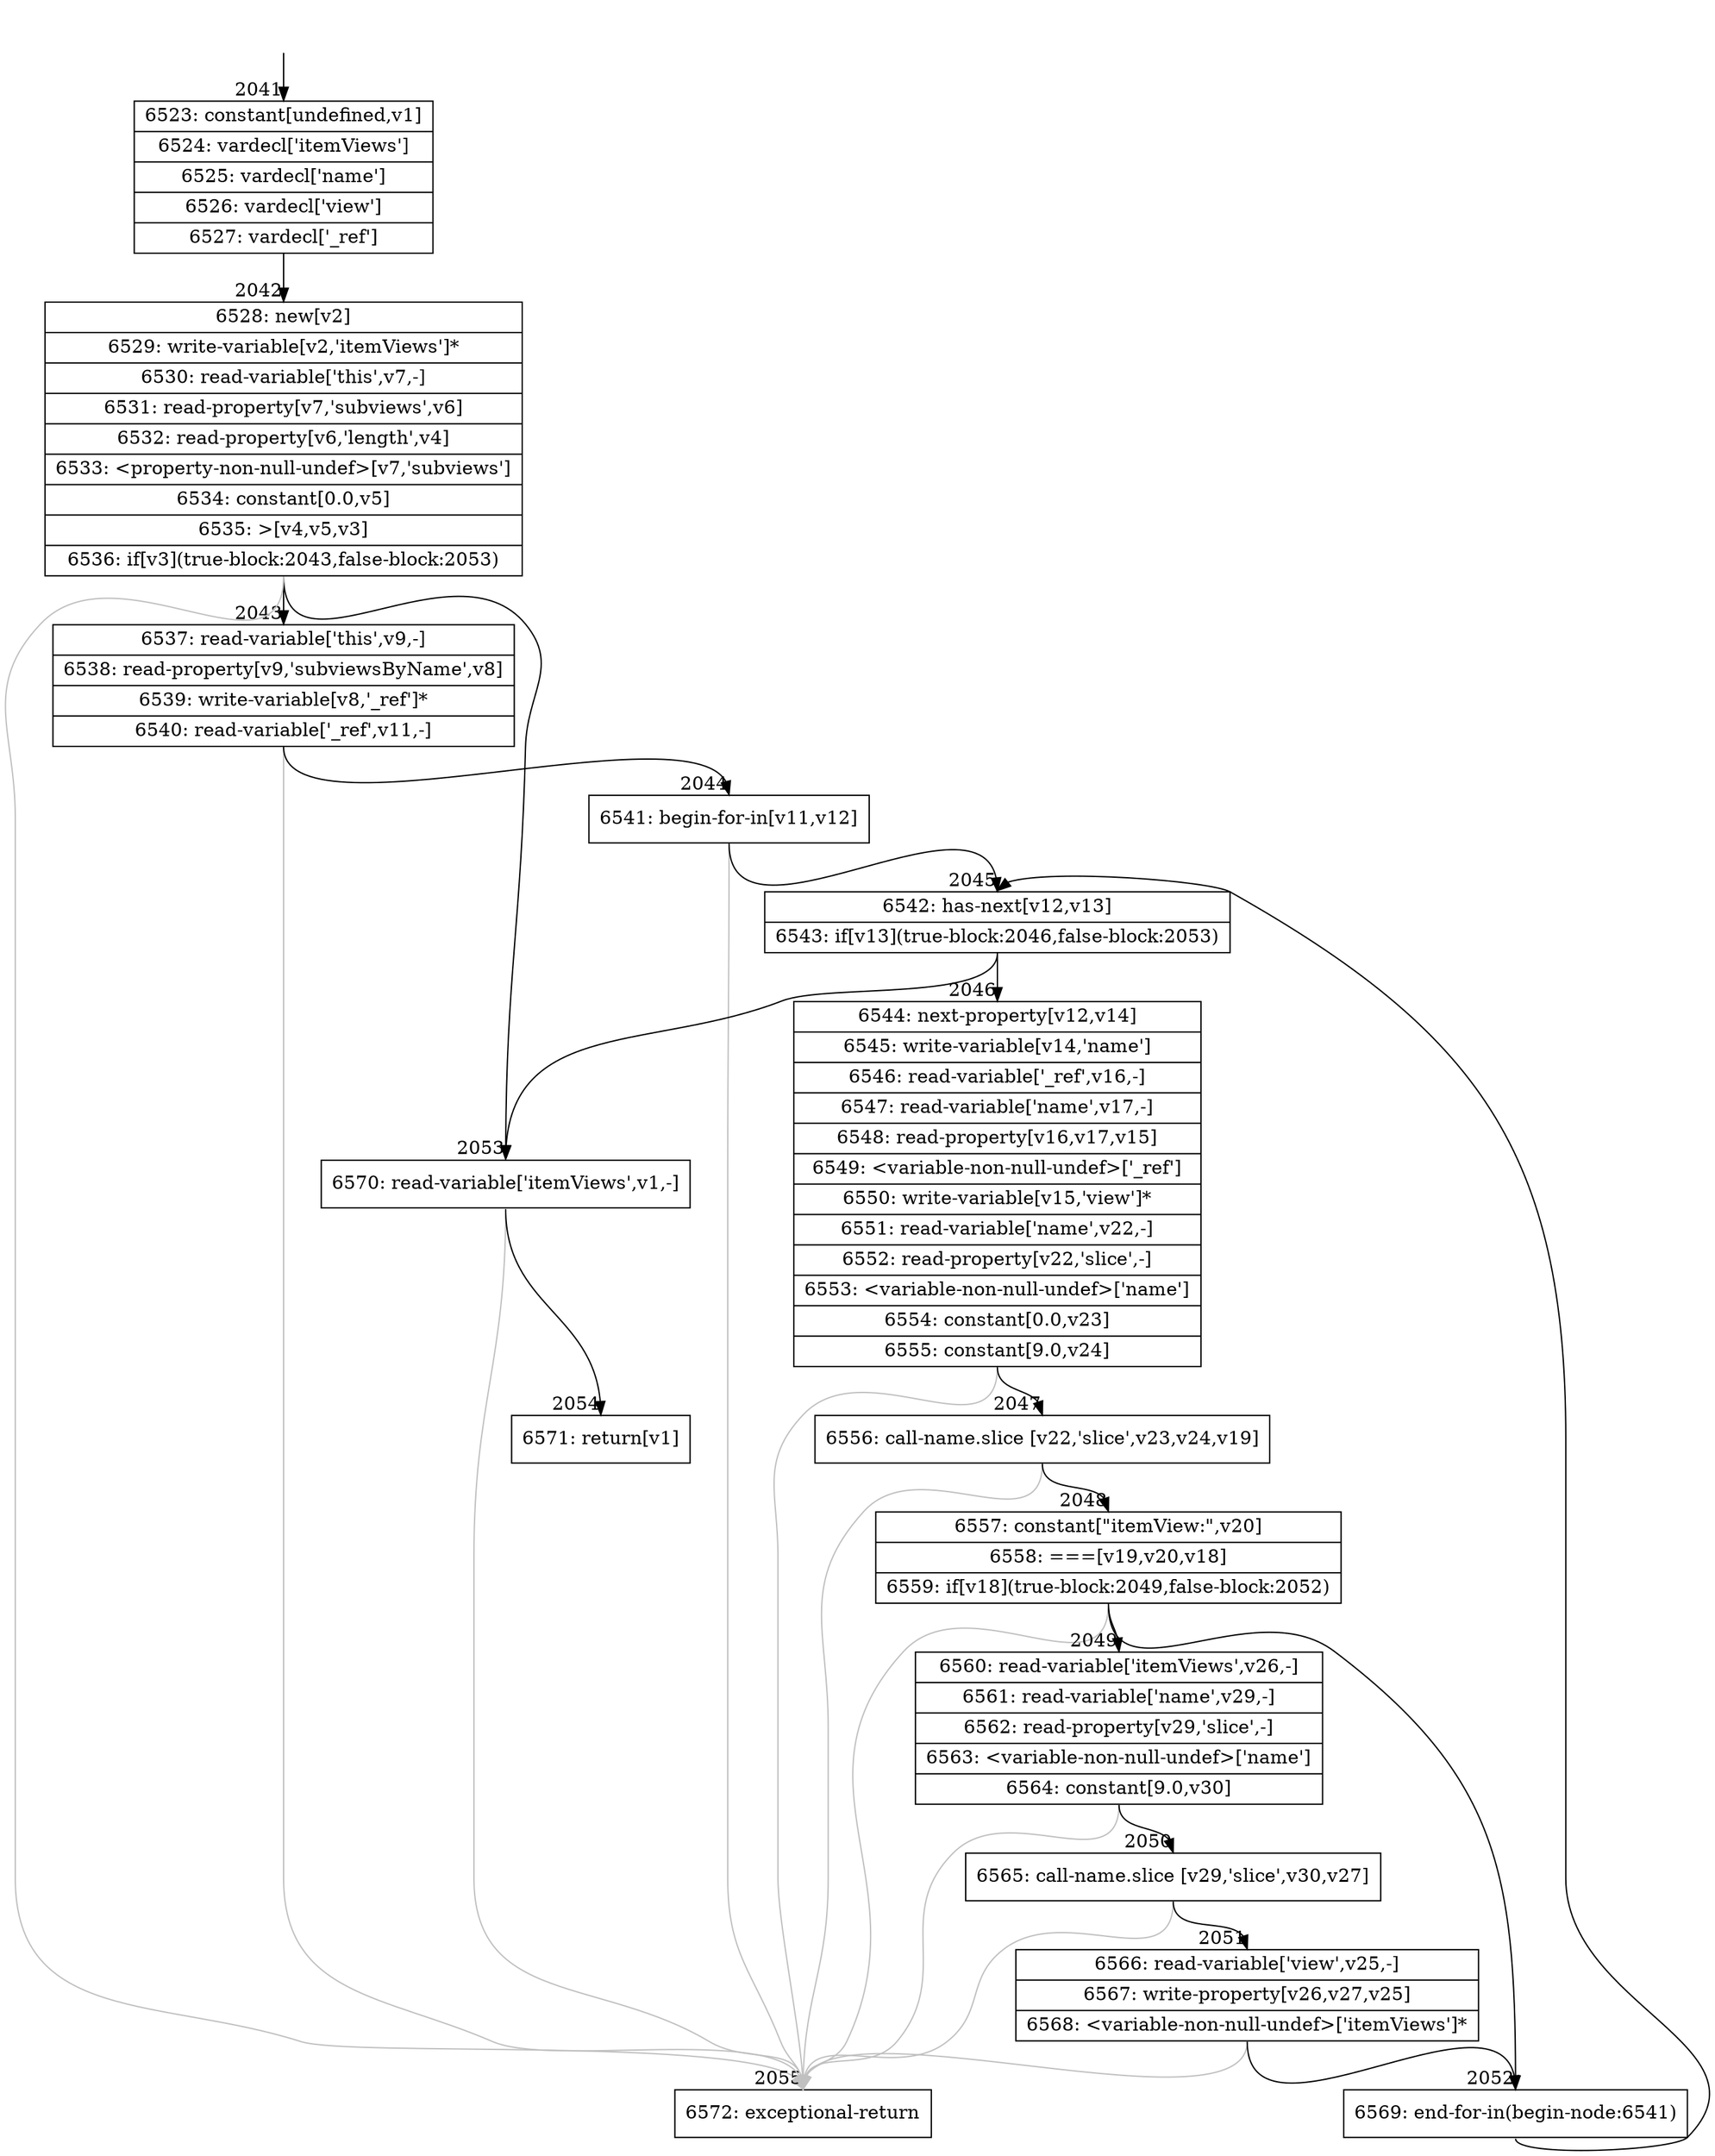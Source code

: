 digraph {
rankdir="TD"
BB_entry172[shape=none,label=""];
BB_entry172 -> BB2041 [tailport=s, headport=n, headlabel="    2041"]
BB2041 [shape=record label="{6523: constant[undefined,v1]|6524: vardecl['itemViews']|6525: vardecl['name']|6526: vardecl['view']|6527: vardecl['_ref']}" ] 
BB2041 -> BB2042 [tailport=s, headport=n, headlabel="      2042"]
BB2042 [shape=record label="{6528: new[v2]|6529: write-variable[v2,'itemViews']*|6530: read-variable['this',v7,-]|6531: read-property[v7,'subviews',v6]|6532: read-property[v6,'length',v4]|6533: \<property-non-null-undef\>[v7,'subviews']|6534: constant[0.0,v5]|6535: \>[v4,v5,v3]|6536: if[v3](true-block:2043,false-block:2053)}" ] 
BB2042 -> BB2043 [tailport=s, headport=n, headlabel="      2043"]
BB2042 -> BB2053 [tailport=s, headport=n, headlabel="      2053"]
BB2042 -> BB2055 [tailport=s, headport=n, color=gray, headlabel="      2055"]
BB2043 [shape=record label="{6537: read-variable['this',v9,-]|6538: read-property[v9,'subviewsByName',v8]|6539: write-variable[v8,'_ref']*|6540: read-variable['_ref',v11,-]}" ] 
BB2043 -> BB2044 [tailport=s, headport=n, headlabel="      2044"]
BB2043 -> BB2055 [tailport=s, headport=n, color=gray]
BB2044 [shape=record label="{6541: begin-for-in[v11,v12]}" ] 
BB2044 -> BB2045 [tailport=s, headport=n, headlabel="      2045"]
BB2044 -> BB2055 [tailport=s, headport=n, color=gray]
BB2045 [shape=record label="{6542: has-next[v12,v13]|6543: if[v13](true-block:2046,false-block:2053)}" ] 
BB2045 -> BB2046 [tailport=s, headport=n, headlabel="      2046"]
BB2045 -> BB2053 [tailport=s, headport=n]
BB2046 [shape=record label="{6544: next-property[v12,v14]|6545: write-variable[v14,'name']|6546: read-variable['_ref',v16,-]|6547: read-variable['name',v17,-]|6548: read-property[v16,v17,v15]|6549: \<variable-non-null-undef\>['_ref']|6550: write-variable[v15,'view']*|6551: read-variable['name',v22,-]|6552: read-property[v22,'slice',-]|6553: \<variable-non-null-undef\>['name']|6554: constant[0.0,v23]|6555: constant[9.0,v24]}" ] 
BB2046 -> BB2047 [tailport=s, headport=n, headlabel="      2047"]
BB2046 -> BB2055 [tailport=s, headport=n, color=gray]
BB2047 [shape=record label="{6556: call-name.slice [v22,'slice',v23,v24,v19]}" ] 
BB2047 -> BB2048 [tailport=s, headport=n, headlabel="      2048"]
BB2047 -> BB2055 [tailport=s, headport=n, color=gray]
BB2048 [shape=record label="{6557: constant[\"itemView:\",v20]|6558: ===[v19,v20,v18]|6559: if[v18](true-block:2049,false-block:2052)}" ] 
BB2048 -> BB2049 [tailport=s, headport=n, headlabel="      2049"]
BB2048 -> BB2052 [tailport=s, headport=n, headlabel="      2052"]
BB2048 -> BB2055 [tailport=s, headport=n, color=gray]
BB2049 [shape=record label="{6560: read-variable['itemViews',v26,-]|6561: read-variable['name',v29,-]|6562: read-property[v29,'slice',-]|6563: \<variable-non-null-undef\>['name']|6564: constant[9.0,v30]}" ] 
BB2049 -> BB2050 [tailport=s, headport=n, headlabel="      2050"]
BB2049 -> BB2055 [tailport=s, headport=n, color=gray]
BB2050 [shape=record label="{6565: call-name.slice [v29,'slice',v30,v27]}" ] 
BB2050 -> BB2051 [tailport=s, headport=n, headlabel="      2051"]
BB2050 -> BB2055 [tailport=s, headport=n, color=gray]
BB2051 [shape=record label="{6566: read-variable['view',v25,-]|6567: write-property[v26,v27,v25]|6568: \<variable-non-null-undef\>['itemViews']*}" ] 
BB2051 -> BB2052 [tailport=s, headport=n]
BB2051 -> BB2055 [tailport=s, headport=n, color=gray]
BB2052 [shape=record label="{6569: end-for-in(begin-node:6541)}" ] 
BB2052 -> BB2045 [tailport=s, headport=n]
BB2053 [shape=record label="{6570: read-variable['itemViews',v1,-]}" ] 
BB2053 -> BB2054 [tailport=s, headport=n, headlabel="      2054"]
BB2053 -> BB2055 [tailport=s, headport=n, color=gray]
BB2054 [shape=record label="{6571: return[v1]}" ] 
BB2055 [shape=record label="{6572: exceptional-return}" ] 
//#$~ 1824
}
